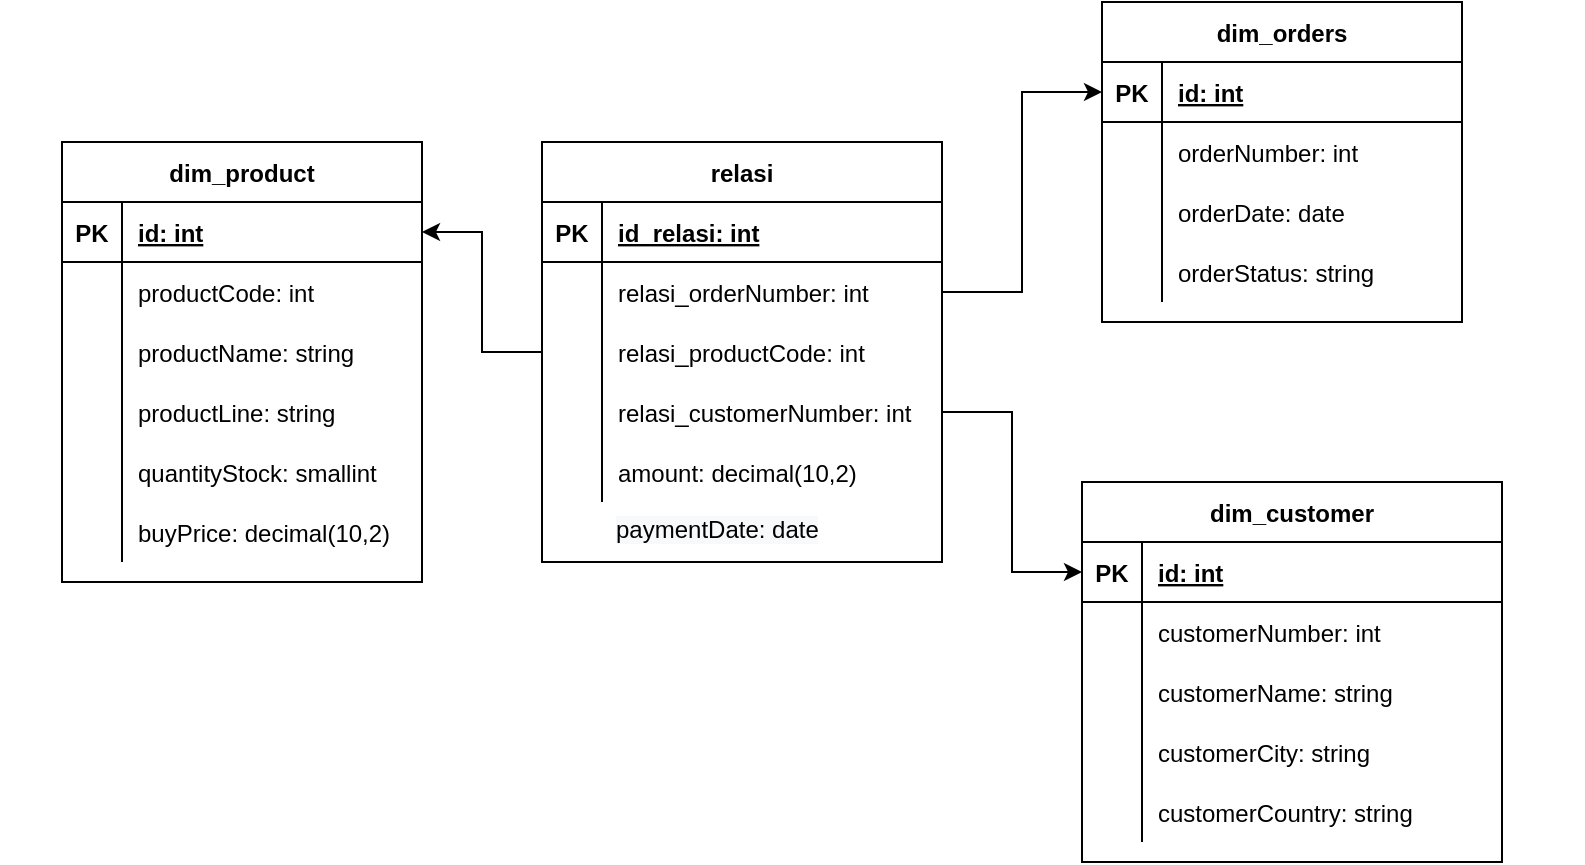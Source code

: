 <mxfile version="20.6.0" type="device"><diagram id="LnAT_7dFAqlpJnsFmSVX" name="Page-1"><mxGraphModel dx="509" dy="657" grid="1" gridSize="10" guides="1" tooltips="1" connect="1" arrows="1" fold="1" page="1" pageScale="1" pageWidth="850" pageHeight="1100" math="0" shadow="0"><root><mxCell id="0"/><mxCell id="1" parent="0"/><mxCell id="0HI_IlSJM9EF-qbfxFn8-1" value="dim_product" style="shape=table;startSize=30;container=1;collapsible=1;childLayout=tableLayout;fixedRows=1;rowLines=0;fontStyle=1;align=center;resizeLast=1;" vertex="1" parent="1"><mxGeometry x="60" y="210" width="180" height="220" as="geometry"/></mxCell><mxCell id="0HI_IlSJM9EF-qbfxFn8-2" value="" style="shape=tableRow;horizontal=0;startSize=0;swimlaneHead=0;swimlaneBody=0;fillColor=none;collapsible=0;dropTarget=0;points=[[0,0.5],[1,0.5]];portConstraint=eastwest;top=0;left=0;right=0;bottom=1;" vertex="1" parent="0HI_IlSJM9EF-qbfxFn8-1"><mxGeometry y="30" width="180" height="30" as="geometry"/></mxCell><mxCell id="0HI_IlSJM9EF-qbfxFn8-3" value="PK" style="shape=partialRectangle;connectable=0;fillColor=none;top=0;left=0;bottom=0;right=0;fontStyle=1;overflow=hidden;" vertex="1" parent="0HI_IlSJM9EF-qbfxFn8-2"><mxGeometry width="30" height="30" as="geometry"><mxRectangle width="30" height="30" as="alternateBounds"/></mxGeometry></mxCell><mxCell id="0HI_IlSJM9EF-qbfxFn8-4" value="id: int" style="shape=partialRectangle;connectable=0;fillColor=none;top=0;left=0;bottom=0;right=0;align=left;spacingLeft=6;fontStyle=5;overflow=hidden;" vertex="1" parent="0HI_IlSJM9EF-qbfxFn8-2"><mxGeometry x="30" width="150" height="30" as="geometry"><mxRectangle width="150" height="30" as="alternateBounds"/></mxGeometry></mxCell><mxCell id="0HI_IlSJM9EF-qbfxFn8-5" value="" style="shape=tableRow;horizontal=0;startSize=0;swimlaneHead=0;swimlaneBody=0;fillColor=none;collapsible=0;dropTarget=0;points=[[0,0.5],[1,0.5]];portConstraint=eastwest;top=0;left=0;right=0;bottom=0;" vertex="1" parent="0HI_IlSJM9EF-qbfxFn8-1"><mxGeometry y="60" width="180" height="30" as="geometry"/></mxCell><mxCell id="0HI_IlSJM9EF-qbfxFn8-6" value="" style="shape=partialRectangle;connectable=0;fillColor=none;top=0;left=0;bottom=0;right=0;editable=1;overflow=hidden;" vertex="1" parent="0HI_IlSJM9EF-qbfxFn8-5"><mxGeometry width="30" height="30" as="geometry"><mxRectangle width="30" height="30" as="alternateBounds"/></mxGeometry></mxCell><mxCell id="0HI_IlSJM9EF-qbfxFn8-7" value="productCode: int" style="shape=partialRectangle;connectable=0;fillColor=none;top=0;left=0;bottom=0;right=0;align=left;spacingLeft=6;overflow=hidden;" vertex="1" parent="0HI_IlSJM9EF-qbfxFn8-5"><mxGeometry x="30" width="150" height="30" as="geometry"><mxRectangle width="150" height="30" as="alternateBounds"/></mxGeometry></mxCell><mxCell id="0HI_IlSJM9EF-qbfxFn8-8" value="" style="shape=tableRow;horizontal=0;startSize=0;swimlaneHead=0;swimlaneBody=0;fillColor=none;collapsible=0;dropTarget=0;points=[[0,0.5],[1,0.5]];portConstraint=eastwest;top=0;left=0;right=0;bottom=0;" vertex="1" parent="0HI_IlSJM9EF-qbfxFn8-1"><mxGeometry y="90" width="180" height="30" as="geometry"/></mxCell><mxCell id="0HI_IlSJM9EF-qbfxFn8-9" value="" style="shape=partialRectangle;connectable=0;fillColor=none;top=0;left=0;bottom=0;right=0;editable=1;overflow=hidden;" vertex="1" parent="0HI_IlSJM9EF-qbfxFn8-8"><mxGeometry width="30" height="30" as="geometry"><mxRectangle width="30" height="30" as="alternateBounds"/></mxGeometry></mxCell><mxCell id="0HI_IlSJM9EF-qbfxFn8-10" value="productName: string" style="shape=partialRectangle;connectable=0;fillColor=none;top=0;left=0;bottom=0;right=0;align=left;spacingLeft=6;overflow=hidden;" vertex="1" parent="0HI_IlSJM9EF-qbfxFn8-8"><mxGeometry x="30" width="150" height="30" as="geometry"><mxRectangle width="150" height="30" as="alternateBounds"/></mxGeometry></mxCell><mxCell id="0HI_IlSJM9EF-qbfxFn8-11" value="" style="shape=tableRow;horizontal=0;startSize=0;swimlaneHead=0;swimlaneBody=0;fillColor=none;collapsible=0;dropTarget=0;points=[[0,0.5],[1,0.5]];portConstraint=eastwest;top=0;left=0;right=0;bottom=0;" vertex="1" parent="0HI_IlSJM9EF-qbfxFn8-1"><mxGeometry y="120" width="180" height="30" as="geometry"/></mxCell><mxCell id="0HI_IlSJM9EF-qbfxFn8-12" value="" style="shape=partialRectangle;connectable=0;fillColor=none;top=0;left=0;bottom=0;right=0;editable=1;overflow=hidden;" vertex="1" parent="0HI_IlSJM9EF-qbfxFn8-11"><mxGeometry width="30" height="30" as="geometry"><mxRectangle width="30" height="30" as="alternateBounds"/></mxGeometry></mxCell><mxCell id="0HI_IlSJM9EF-qbfxFn8-13" value="productLine: string" style="shape=partialRectangle;connectable=0;fillColor=none;top=0;left=0;bottom=0;right=0;align=left;spacingLeft=6;overflow=hidden;" vertex="1" parent="0HI_IlSJM9EF-qbfxFn8-11"><mxGeometry x="30" width="150" height="30" as="geometry"><mxRectangle width="150" height="30" as="alternateBounds"/></mxGeometry></mxCell><mxCell id="0HI_IlSJM9EF-qbfxFn8-14" value="" style="shape=tableRow;horizontal=0;startSize=0;swimlaneHead=0;swimlaneBody=0;fillColor=none;collapsible=0;dropTarget=0;points=[[0,0.5],[1,0.5]];portConstraint=eastwest;top=0;left=0;right=0;bottom=0;" vertex="1" parent="0HI_IlSJM9EF-qbfxFn8-1"><mxGeometry y="150" width="180" height="30" as="geometry"/></mxCell><mxCell id="0HI_IlSJM9EF-qbfxFn8-15" value="" style="shape=partialRectangle;connectable=0;fillColor=none;top=0;left=0;bottom=0;right=0;editable=1;overflow=hidden;" vertex="1" parent="0HI_IlSJM9EF-qbfxFn8-14"><mxGeometry width="30" height="30" as="geometry"><mxRectangle width="30" height="30" as="alternateBounds"/></mxGeometry></mxCell><mxCell id="0HI_IlSJM9EF-qbfxFn8-16" value="quantityStock: smallint" style="shape=partialRectangle;connectable=0;fillColor=none;top=0;left=0;bottom=0;right=0;align=left;spacingLeft=6;overflow=hidden;" vertex="1" parent="0HI_IlSJM9EF-qbfxFn8-14"><mxGeometry x="30" width="150" height="30" as="geometry"><mxRectangle width="150" height="30" as="alternateBounds"/></mxGeometry></mxCell><mxCell id="0HI_IlSJM9EF-qbfxFn8-17" value="" style="shape=tableRow;horizontal=0;startSize=0;swimlaneHead=0;swimlaneBody=0;fillColor=none;collapsible=0;dropTarget=0;points=[[0,0.5],[1,0.5]];portConstraint=eastwest;top=0;left=0;right=0;bottom=0;" vertex="1" parent="0HI_IlSJM9EF-qbfxFn8-1"><mxGeometry y="180" width="180" height="30" as="geometry"/></mxCell><mxCell id="0HI_IlSJM9EF-qbfxFn8-18" value="" style="shape=partialRectangle;connectable=0;fillColor=none;top=0;left=0;bottom=0;right=0;editable=1;overflow=hidden;" vertex="1" parent="0HI_IlSJM9EF-qbfxFn8-17"><mxGeometry width="30" height="30" as="geometry"><mxRectangle width="30" height="30" as="alternateBounds"/></mxGeometry></mxCell><mxCell id="0HI_IlSJM9EF-qbfxFn8-19" value="buyPrice: decimal(10,2)" style="shape=partialRectangle;connectable=0;fillColor=none;top=0;left=0;bottom=0;right=0;align=left;spacingLeft=6;overflow=hidden;" vertex="1" parent="0HI_IlSJM9EF-qbfxFn8-17"><mxGeometry x="30" width="150" height="30" as="geometry"><mxRectangle width="150" height="30" as="alternateBounds"/></mxGeometry></mxCell><mxCell id="0HI_IlSJM9EF-qbfxFn8-20" value="" style="shape=tableRow;horizontal=0;startSize=0;swimlaneHead=0;swimlaneBody=0;fillColor=none;collapsible=0;dropTarget=0;points=[[0,0.5],[1,0.5]];portConstraint=eastwest;top=0;left=0;right=0;bottom=0;" vertex="1" parent="1"><mxGeometry x="30" y="190" width="180" height="30" as="geometry"/></mxCell><mxCell id="0HI_IlSJM9EF-qbfxFn8-21" value="" style="shape=partialRectangle;connectable=0;fillColor=none;top=0;left=0;bottom=0;right=0;editable=1;overflow=hidden;" vertex="1" parent="0HI_IlSJM9EF-qbfxFn8-20"><mxGeometry width="30" height="30" as="geometry"><mxRectangle width="30" height="30" as="alternateBounds"/></mxGeometry></mxCell><mxCell id="0HI_IlSJM9EF-qbfxFn8-22" value="" style="shape=tableRow;horizontal=0;startSize=0;swimlaneHead=0;swimlaneBody=0;fillColor=none;collapsible=0;dropTarget=0;points=[[0,0.5],[1,0.5]];portConstraint=eastwest;top=0;left=0;right=0;bottom=0;" vertex="1" parent="1"><mxGeometry x="640" y="236" width="180" height="30" as="geometry"/></mxCell><mxCell id="0HI_IlSJM9EF-qbfxFn8-23" value="" style="shape=partialRectangle;connectable=0;fillColor=none;top=0;left=0;bottom=0;right=0;editable=1;overflow=hidden;" vertex="1" parent="0HI_IlSJM9EF-qbfxFn8-22"><mxGeometry x="24" width="30" height="30" as="geometry"><mxRectangle width="30" height="30" as="alternateBounds"/></mxGeometry></mxCell><mxCell id="0HI_IlSJM9EF-qbfxFn8-24" value="relasi" style="shape=table;startSize=30;container=1;collapsible=1;childLayout=tableLayout;fixedRows=1;rowLines=0;fontStyle=1;align=center;resizeLast=1;" vertex="1" parent="1"><mxGeometry x="300" y="210" width="200" height="210" as="geometry"/></mxCell><mxCell id="0HI_IlSJM9EF-qbfxFn8-25" value="" style="shape=tableRow;horizontal=0;startSize=0;swimlaneHead=0;swimlaneBody=0;fillColor=none;collapsible=0;dropTarget=0;points=[[0,0.5],[1,0.5]];portConstraint=eastwest;top=0;left=0;right=0;bottom=1;" vertex="1" parent="0HI_IlSJM9EF-qbfxFn8-24"><mxGeometry y="30" width="200" height="30" as="geometry"/></mxCell><mxCell id="0HI_IlSJM9EF-qbfxFn8-26" value="PK" style="shape=partialRectangle;connectable=0;fillColor=none;top=0;left=0;bottom=0;right=0;fontStyle=1;overflow=hidden;" vertex="1" parent="0HI_IlSJM9EF-qbfxFn8-25"><mxGeometry width="30" height="30" as="geometry"><mxRectangle width="30" height="30" as="alternateBounds"/></mxGeometry></mxCell><mxCell id="0HI_IlSJM9EF-qbfxFn8-27" value="id_relasi: int" style="shape=partialRectangle;connectable=0;fillColor=none;top=0;left=0;bottom=0;right=0;align=left;spacingLeft=6;fontStyle=5;overflow=hidden;" vertex="1" parent="0HI_IlSJM9EF-qbfxFn8-25"><mxGeometry x="30" width="170" height="30" as="geometry"><mxRectangle width="170" height="30" as="alternateBounds"/></mxGeometry></mxCell><mxCell id="0HI_IlSJM9EF-qbfxFn8-28" value="" style="shape=tableRow;horizontal=0;startSize=0;swimlaneHead=0;swimlaneBody=0;fillColor=none;collapsible=0;dropTarget=0;points=[[0,0.5],[1,0.5]];portConstraint=eastwest;top=0;left=0;right=0;bottom=0;" vertex="1" parent="0HI_IlSJM9EF-qbfxFn8-24"><mxGeometry y="60" width="200" height="30" as="geometry"/></mxCell><mxCell id="0HI_IlSJM9EF-qbfxFn8-29" value="" style="shape=partialRectangle;connectable=0;fillColor=none;top=0;left=0;bottom=0;right=0;editable=1;overflow=hidden;" vertex="1" parent="0HI_IlSJM9EF-qbfxFn8-28"><mxGeometry width="30" height="30" as="geometry"><mxRectangle width="30" height="30" as="alternateBounds"/></mxGeometry></mxCell><mxCell id="0HI_IlSJM9EF-qbfxFn8-30" value="relasi_orderNumber: int" style="shape=partialRectangle;connectable=0;fillColor=none;top=0;left=0;bottom=0;right=0;align=left;spacingLeft=6;overflow=hidden;" vertex="1" parent="0HI_IlSJM9EF-qbfxFn8-28"><mxGeometry x="30" width="170" height="30" as="geometry"><mxRectangle width="170" height="30" as="alternateBounds"/></mxGeometry></mxCell><mxCell id="0HI_IlSJM9EF-qbfxFn8-31" value="" style="shape=tableRow;horizontal=0;startSize=0;swimlaneHead=0;swimlaneBody=0;fillColor=none;collapsible=0;dropTarget=0;points=[[0,0.5],[1,0.5]];portConstraint=eastwest;top=0;left=0;right=0;bottom=0;" vertex="1" parent="0HI_IlSJM9EF-qbfxFn8-24"><mxGeometry y="90" width="200" height="30" as="geometry"/></mxCell><mxCell id="0HI_IlSJM9EF-qbfxFn8-32" value="" style="shape=partialRectangle;connectable=0;fillColor=none;top=0;left=0;bottom=0;right=0;editable=1;overflow=hidden;" vertex="1" parent="0HI_IlSJM9EF-qbfxFn8-31"><mxGeometry width="30" height="30" as="geometry"><mxRectangle width="30" height="30" as="alternateBounds"/></mxGeometry></mxCell><mxCell id="0HI_IlSJM9EF-qbfxFn8-33" value="relasi_productCode: int" style="shape=partialRectangle;connectable=0;fillColor=none;top=0;left=0;bottom=0;right=0;align=left;spacingLeft=6;overflow=hidden;" vertex="1" parent="0HI_IlSJM9EF-qbfxFn8-31"><mxGeometry x="30" width="170" height="30" as="geometry"><mxRectangle width="170" height="30" as="alternateBounds"/></mxGeometry></mxCell><mxCell id="0HI_IlSJM9EF-qbfxFn8-34" value="" style="shape=tableRow;horizontal=0;startSize=0;swimlaneHead=0;swimlaneBody=0;fillColor=none;collapsible=0;dropTarget=0;points=[[0,0.5],[1,0.5]];portConstraint=eastwest;top=0;left=0;right=0;bottom=0;" vertex="1" parent="0HI_IlSJM9EF-qbfxFn8-24"><mxGeometry y="120" width="200" height="30" as="geometry"/></mxCell><mxCell id="0HI_IlSJM9EF-qbfxFn8-35" value="" style="shape=partialRectangle;connectable=0;fillColor=none;top=0;left=0;bottom=0;right=0;editable=1;overflow=hidden;" vertex="1" parent="0HI_IlSJM9EF-qbfxFn8-34"><mxGeometry width="30" height="30" as="geometry"><mxRectangle width="30" height="30" as="alternateBounds"/></mxGeometry></mxCell><mxCell id="0HI_IlSJM9EF-qbfxFn8-36" value="relasi_customerNumber: int" style="shape=partialRectangle;connectable=0;fillColor=none;top=0;left=0;bottom=0;right=0;align=left;spacingLeft=6;overflow=hidden;" vertex="1" parent="0HI_IlSJM9EF-qbfxFn8-34"><mxGeometry x="30" width="170" height="30" as="geometry"><mxRectangle width="170" height="30" as="alternateBounds"/></mxGeometry></mxCell><mxCell id="0HI_IlSJM9EF-qbfxFn8-37" value="" style="shape=tableRow;horizontal=0;startSize=0;swimlaneHead=0;swimlaneBody=0;fillColor=none;collapsible=0;dropTarget=0;points=[[0,0.5],[1,0.5]];portConstraint=eastwest;top=0;left=0;right=0;bottom=0;" vertex="1" parent="0HI_IlSJM9EF-qbfxFn8-24"><mxGeometry y="150" width="200" height="30" as="geometry"/></mxCell><mxCell id="0HI_IlSJM9EF-qbfxFn8-38" value="" style="shape=partialRectangle;connectable=0;fillColor=none;top=0;left=0;bottom=0;right=0;editable=1;overflow=hidden;" vertex="1" parent="0HI_IlSJM9EF-qbfxFn8-37"><mxGeometry width="30" height="30" as="geometry"><mxRectangle width="30" height="30" as="alternateBounds"/></mxGeometry></mxCell><mxCell id="0HI_IlSJM9EF-qbfxFn8-39" value="amount: decimal(10,2)" style="shape=partialRectangle;connectable=0;fillColor=none;top=0;left=0;bottom=0;right=0;align=left;spacingLeft=6;overflow=hidden;" vertex="1" parent="0HI_IlSJM9EF-qbfxFn8-37"><mxGeometry x="30" width="170" height="30" as="geometry"><mxRectangle width="170" height="30" as="alternateBounds"/></mxGeometry></mxCell><mxCell id="0HI_IlSJM9EF-qbfxFn8-40" value="" style="shape=tableRow;horizontal=0;startSize=0;swimlaneHead=0;swimlaneBody=0;fillColor=none;collapsible=0;dropTarget=0;points=[[0,0.5],[1,0.5]];portConstraint=eastwest;top=0;left=0;right=0;bottom=0;" vertex="1" parent="1"><mxGeometry x="359" y="360" width="180" height="30" as="geometry"/></mxCell><mxCell id="0HI_IlSJM9EF-qbfxFn8-41" value="" style="shape=partialRectangle;connectable=0;fillColor=none;top=0;left=0;bottom=0;right=0;editable=1;overflow=hidden;" vertex="1" parent="0HI_IlSJM9EF-qbfxFn8-40"><mxGeometry width="30" height="30" as="geometry"><mxRectangle width="30" height="30" as="alternateBounds"/></mxGeometry></mxCell><mxCell id="0HI_IlSJM9EF-qbfxFn8-42" value="dim_orders" style="shape=table;startSize=30;container=1;collapsible=1;childLayout=tableLayout;fixedRows=1;rowLines=0;fontStyle=1;align=center;resizeLast=1;" vertex="1" parent="1"><mxGeometry x="580" y="140" width="180" height="160" as="geometry"/></mxCell><mxCell id="0HI_IlSJM9EF-qbfxFn8-43" value="" style="shape=tableRow;horizontal=0;startSize=0;swimlaneHead=0;swimlaneBody=0;fillColor=none;collapsible=0;dropTarget=0;points=[[0,0.5],[1,0.5]];portConstraint=eastwest;top=0;left=0;right=0;bottom=1;" vertex="1" parent="0HI_IlSJM9EF-qbfxFn8-42"><mxGeometry y="30" width="180" height="30" as="geometry"/></mxCell><mxCell id="0HI_IlSJM9EF-qbfxFn8-44" value="PK" style="shape=partialRectangle;connectable=0;fillColor=none;top=0;left=0;bottom=0;right=0;fontStyle=1;overflow=hidden;" vertex="1" parent="0HI_IlSJM9EF-qbfxFn8-43"><mxGeometry width="30" height="30" as="geometry"><mxRectangle width="30" height="30" as="alternateBounds"/></mxGeometry></mxCell><mxCell id="0HI_IlSJM9EF-qbfxFn8-45" value="id: int" style="shape=partialRectangle;connectable=0;fillColor=none;top=0;left=0;bottom=0;right=0;align=left;spacingLeft=6;fontStyle=5;overflow=hidden;" vertex="1" parent="0HI_IlSJM9EF-qbfxFn8-43"><mxGeometry x="30" width="150" height="30" as="geometry"><mxRectangle width="150" height="30" as="alternateBounds"/></mxGeometry></mxCell><mxCell id="0HI_IlSJM9EF-qbfxFn8-46" value="" style="shape=tableRow;horizontal=0;startSize=0;swimlaneHead=0;swimlaneBody=0;fillColor=none;collapsible=0;dropTarget=0;points=[[0,0.5],[1,0.5]];portConstraint=eastwest;top=0;left=0;right=0;bottom=0;" vertex="1" parent="0HI_IlSJM9EF-qbfxFn8-42"><mxGeometry y="60" width="180" height="30" as="geometry"/></mxCell><mxCell id="0HI_IlSJM9EF-qbfxFn8-47" value="" style="shape=partialRectangle;connectable=0;fillColor=none;top=0;left=0;bottom=0;right=0;editable=1;overflow=hidden;" vertex="1" parent="0HI_IlSJM9EF-qbfxFn8-46"><mxGeometry width="30" height="30" as="geometry"><mxRectangle width="30" height="30" as="alternateBounds"/></mxGeometry></mxCell><mxCell id="0HI_IlSJM9EF-qbfxFn8-48" value="orderNumber: int" style="shape=partialRectangle;connectable=0;fillColor=none;top=0;left=0;bottom=0;right=0;align=left;spacingLeft=6;overflow=hidden;" vertex="1" parent="0HI_IlSJM9EF-qbfxFn8-46"><mxGeometry x="30" width="150" height="30" as="geometry"><mxRectangle width="150" height="30" as="alternateBounds"/></mxGeometry></mxCell><mxCell id="0HI_IlSJM9EF-qbfxFn8-49" value="" style="shape=tableRow;horizontal=0;startSize=0;swimlaneHead=0;swimlaneBody=0;fillColor=none;collapsible=0;dropTarget=0;points=[[0,0.5],[1,0.5]];portConstraint=eastwest;top=0;left=0;right=0;bottom=0;" vertex="1" parent="0HI_IlSJM9EF-qbfxFn8-42"><mxGeometry y="90" width="180" height="30" as="geometry"/></mxCell><mxCell id="0HI_IlSJM9EF-qbfxFn8-50" value="" style="shape=partialRectangle;connectable=0;fillColor=none;top=0;left=0;bottom=0;right=0;editable=1;overflow=hidden;" vertex="1" parent="0HI_IlSJM9EF-qbfxFn8-49"><mxGeometry width="30" height="30" as="geometry"><mxRectangle width="30" height="30" as="alternateBounds"/></mxGeometry></mxCell><mxCell id="0HI_IlSJM9EF-qbfxFn8-51" value="orderDate: date" style="shape=partialRectangle;connectable=0;fillColor=none;top=0;left=0;bottom=0;right=0;align=left;spacingLeft=6;overflow=hidden;" vertex="1" parent="0HI_IlSJM9EF-qbfxFn8-49"><mxGeometry x="30" width="150" height="30" as="geometry"><mxRectangle width="150" height="30" as="alternateBounds"/></mxGeometry></mxCell><mxCell id="0HI_IlSJM9EF-qbfxFn8-52" value="" style="shape=tableRow;horizontal=0;startSize=0;swimlaneHead=0;swimlaneBody=0;fillColor=none;collapsible=0;dropTarget=0;points=[[0,0.5],[1,0.5]];portConstraint=eastwest;top=0;left=0;right=0;bottom=0;" vertex="1" parent="0HI_IlSJM9EF-qbfxFn8-42"><mxGeometry y="120" width="180" height="30" as="geometry"/></mxCell><mxCell id="0HI_IlSJM9EF-qbfxFn8-53" value="" style="shape=partialRectangle;connectable=0;fillColor=none;top=0;left=0;bottom=0;right=0;editable=1;overflow=hidden;" vertex="1" parent="0HI_IlSJM9EF-qbfxFn8-52"><mxGeometry width="30" height="30" as="geometry"><mxRectangle width="30" height="30" as="alternateBounds"/></mxGeometry></mxCell><mxCell id="0HI_IlSJM9EF-qbfxFn8-54" value="orderStatus: string" style="shape=partialRectangle;connectable=0;fillColor=none;top=0;left=0;bottom=0;right=0;align=left;spacingLeft=6;overflow=hidden;" vertex="1" parent="0HI_IlSJM9EF-qbfxFn8-52"><mxGeometry x="30" width="150" height="30" as="geometry"><mxRectangle width="150" height="30" as="alternateBounds"/></mxGeometry></mxCell><mxCell id="0HI_IlSJM9EF-qbfxFn8-55" value="" style="shape=tableRow;horizontal=0;startSize=0;swimlaneHead=0;swimlaneBody=0;fillColor=none;collapsible=0;dropTarget=0;points=[[0,0.5],[1,0.5]];portConstraint=eastwest;top=0;left=0;right=0;bottom=0;" vertex="1" parent="1"><mxGeometry x="359" y="390" width="180" height="30" as="geometry"/></mxCell><mxCell id="0HI_IlSJM9EF-qbfxFn8-56" value="" style="shape=partialRectangle;connectable=0;fillColor=none;top=0;left=0;bottom=0;right=0;editable=1;overflow=hidden;" vertex="1" parent="0HI_IlSJM9EF-qbfxFn8-55"><mxGeometry width="30" height="30" as="geometry"><mxRectangle width="30" height="30" as="alternateBounds"/></mxGeometry></mxCell><mxCell id="0HI_IlSJM9EF-qbfxFn8-57" style="edgeStyle=orthogonalEdgeStyle;rounded=0;orthogonalLoop=1;jettySize=auto;html=1;exitX=1;exitY=0.5;exitDx=0;exitDy=0;entryX=0;entryY=0.5;entryDx=0;entryDy=0;" edge="1" parent="1" source="0HI_IlSJM9EF-qbfxFn8-28" target="0HI_IlSJM9EF-qbfxFn8-43"><mxGeometry relative="1" as="geometry"/></mxCell><mxCell id="0HI_IlSJM9EF-qbfxFn8-58" value="dim_customer" style="shape=table;startSize=30;container=1;collapsible=1;childLayout=tableLayout;fixedRows=1;rowLines=0;fontStyle=1;align=center;resizeLast=1;" vertex="1" parent="1"><mxGeometry x="570" y="380" width="210" height="190" as="geometry"/></mxCell><mxCell id="0HI_IlSJM9EF-qbfxFn8-59" value="" style="shape=tableRow;horizontal=0;startSize=0;swimlaneHead=0;swimlaneBody=0;fillColor=none;collapsible=0;dropTarget=0;points=[[0,0.5],[1,0.5]];portConstraint=eastwest;top=0;left=0;right=0;bottom=1;" vertex="1" parent="0HI_IlSJM9EF-qbfxFn8-58"><mxGeometry y="30" width="210" height="30" as="geometry"/></mxCell><mxCell id="0HI_IlSJM9EF-qbfxFn8-60" value="PK" style="shape=partialRectangle;connectable=0;fillColor=none;top=0;left=0;bottom=0;right=0;fontStyle=1;overflow=hidden;" vertex="1" parent="0HI_IlSJM9EF-qbfxFn8-59"><mxGeometry width="30" height="30" as="geometry"><mxRectangle width="30" height="30" as="alternateBounds"/></mxGeometry></mxCell><mxCell id="0HI_IlSJM9EF-qbfxFn8-61" value="id: int" style="shape=partialRectangle;connectable=0;fillColor=none;top=0;left=0;bottom=0;right=0;align=left;spacingLeft=6;fontStyle=5;overflow=hidden;" vertex="1" parent="0HI_IlSJM9EF-qbfxFn8-59"><mxGeometry x="30" width="180" height="30" as="geometry"><mxRectangle width="180" height="30" as="alternateBounds"/></mxGeometry></mxCell><mxCell id="0HI_IlSJM9EF-qbfxFn8-62" value="" style="shape=tableRow;horizontal=0;startSize=0;swimlaneHead=0;swimlaneBody=0;fillColor=none;collapsible=0;dropTarget=0;points=[[0,0.5],[1,0.5]];portConstraint=eastwest;top=0;left=0;right=0;bottom=0;" vertex="1" parent="0HI_IlSJM9EF-qbfxFn8-58"><mxGeometry y="60" width="210" height="30" as="geometry"/></mxCell><mxCell id="0HI_IlSJM9EF-qbfxFn8-63" value="" style="shape=partialRectangle;connectable=0;fillColor=none;top=0;left=0;bottom=0;right=0;editable=1;overflow=hidden;" vertex="1" parent="0HI_IlSJM9EF-qbfxFn8-62"><mxGeometry width="30" height="30" as="geometry"><mxRectangle width="30" height="30" as="alternateBounds"/></mxGeometry></mxCell><mxCell id="0HI_IlSJM9EF-qbfxFn8-64" value="customerNumber: int" style="shape=partialRectangle;connectable=0;fillColor=none;top=0;left=0;bottom=0;right=0;align=left;spacingLeft=6;overflow=hidden;" vertex="1" parent="0HI_IlSJM9EF-qbfxFn8-62"><mxGeometry x="30" width="180" height="30" as="geometry"><mxRectangle width="180" height="30" as="alternateBounds"/></mxGeometry></mxCell><mxCell id="0HI_IlSJM9EF-qbfxFn8-65" value="" style="shape=tableRow;horizontal=0;startSize=0;swimlaneHead=0;swimlaneBody=0;fillColor=none;collapsible=0;dropTarget=0;points=[[0,0.5],[1,0.5]];portConstraint=eastwest;top=0;left=0;right=0;bottom=0;" vertex="1" parent="0HI_IlSJM9EF-qbfxFn8-58"><mxGeometry y="90" width="210" height="30" as="geometry"/></mxCell><mxCell id="0HI_IlSJM9EF-qbfxFn8-66" value="" style="shape=partialRectangle;connectable=0;fillColor=none;top=0;left=0;bottom=0;right=0;editable=1;overflow=hidden;" vertex="1" parent="0HI_IlSJM9EF-qbfxFn8-65"><mxGeometry width="30" height="30" as="geometry"><mxRectangle width="30" height="30" as="alternateBounds"/></mxGeometry></mxCell><mxCell id="0HI_IlSJM9EF-qbfxFn8-67" value="customerName: string" style="shape=partialRectangle;connectable=0;fillColor=none;top=0;left=0;bottom=0;right=0;align=left;spacingLeft=6;overflow=hidden;" vertex="1" parent="0HI_IlSJM9EF-qbfxFn8-65"><mxGeometry x="30" width="180" height="30" as="geometry"><mxRectangle width="180" height="30" as="alternateBounds"/></mxGeometry></mxCell><mxCell id="0HI_IlSJM9EF-qbfxFn8-68" value="" style="shape=tableRow;horizontal=0;startSize=0;swimlaneHead=0;swimlaneBody=0;fillColor=none;collapsible=0;dropTarget=0;points=[[0,0.5],[1,0.5]];portConstraint=eastwest;top=0;left=0;right=0;bottom=0;" vertex="1" parent="0HI_IlSJM9EF-qbfxFn8-58"><mxGeometry y="120" width="210" height="30" as="geometry"/></mxCell><mxCell id="0HI_IlSJM9EF-qbfxFn8-69" value="" style="shape=partialRectangle;connectable=0;fillColor=none;top=0;left=0;bottom=0;right=0;editable=1;overflow=hidden;" vertex="1" parent="0HI_IlSJM9EF-qbfxFn8-68"><mxGeometry width="30" height="30" as="geometry"><mxRectangle width="30" height="30" as="alternateBounds"/></mxGeometry></mxCell><mxCell id="0HI_IlSJM9EF-qbfxFn8-70" value="customerCity: string" style="shape=partialRectangle;connectable=0;fillColor=none;top=0;left=0;bottom=0;right=0;align=left;spacingLeft=6;overflow=hidden;" vertex="1" parent="0HI_IlSJM9EF-qbfxFn8-68"><mxGeometry x="30" width="180" height="30" as="geometry"><mxRectangle width="180" height="30" as="alternateBounds"/></mxGeometry></mxCell><mxCell id="0HI_IlSJM9EF-qbfxFn8-71" value="" style="shape=tableRow;horizontal=0;startSize=0;swimlaneHead=0;swimlaneBody=0;fillColor=none;collapsible=0;dropTarget=0;points=[[0,0.5],[1,0.5]];portConstraint=eastwest;top=0;left=0;right=0;bottom=0;" vertex="1" parent="0HI_IlSJM9EF-qbfxFn8-58"><mxGeometry y="150" width="210" height="30" as="geometry"/></mxCell><mxCell id="0HI_IlSJM9EF-qbfxFn8-72" value="" style="shape=partialRectangle;connectable=0;fillColor=none;top=0;left=0;bottom=0;right=0;editable=1;overflow=hidden;" vertex="1" parent="0HI_IlSJM9EF-qbfxFn8-71"><mxGeometry width="30" height="30" as="geometry"><mxRectangle width="30" height="30" as="alternateBounds"/></mxGeometry></mxCell><mxCell id="0HI_IlSJM9EF-qbfxFn8-73" value="customerCountry: string" style="shape=partialRectangle;connectable=0;fillColor=none;top=0;left=0;bottom=0;right=0;align=left;spacingLeft=6;overflow=hidden;" vertex="1" parent="0HI_IlSJM9EF-qbfxFn8-71"><mxGeometry x="30" width="180" height="30" as="geometry"><mxRectangle width="180" height="30" as="alternateBounds"/></mxGeometry></mxCell><mxCell id="0HI_IlSJM9EF-qbfxFn8-74" style="edgeStyle=orthogonalEdgeStyle;rounded=0;orthogonalLoop=1;jettySize=auto;html=1;exitX=0;exitY=0.5;exitDx=0;exitDy=0;entryX=1;entryY=0.5;entryDx=0;entryDy=0;" edge="1" parent="1" source="0HI_IlSJM9EF-qbfxFn8-31" target="0HI_IlSJM9EF-qbfxFn8-2"><mxGeometry relative="1" as="geometry"/></mxCell><mxCell id="0HI_IlSJM9EF-qbfxFn8-75" style="edgeStyle=orthogonalEdgeStyle;rounded=0;orthogonalLoop=1;jettySize=auto;html=1;entryX=0;entryY=0.5;entryDx=0;entryDy=0;" edge="1" parent="1" source="0HI_IlSJM9EF-qbfxFn8-34" target="0HI_IlSJM9EF-qbfxFn8-59"><mxGeometry relative="1" as="geometry"/></mxCell><mxCell id="0HI_IlSJM9EF-qbfxFn8-77" value="&lt;span style=&quot;color: rgb(0, 0, 0); font-family: Helvetica; font-size: 12px; font-style: normal; font-variant-ligatures: normal; font-variant-caps: normal; font-weight: 400; letter-spacing: normal; orphans: 2; text-align: left; text-indent: 0px; text-transform: none; widows: 2; word-spacing: 0px; -webkit-text-stroke-width: 0px; background-color: rgb(248, 249, 250); text-decoration-thickness: initial; text-decoration-style: initial; text-decoration-color: initial; float: none; display: inline !important;&quot;&gt;paymentDate: date&lt;/span&gt;" style="text;whiteSpace=wrap;html=1;" vertex="1" parent="1"><mxGeometry x="335" y="390" width="160" height="40" as="geometry"/></mxCell></root></mxGraphModel></diagram></mxfile>